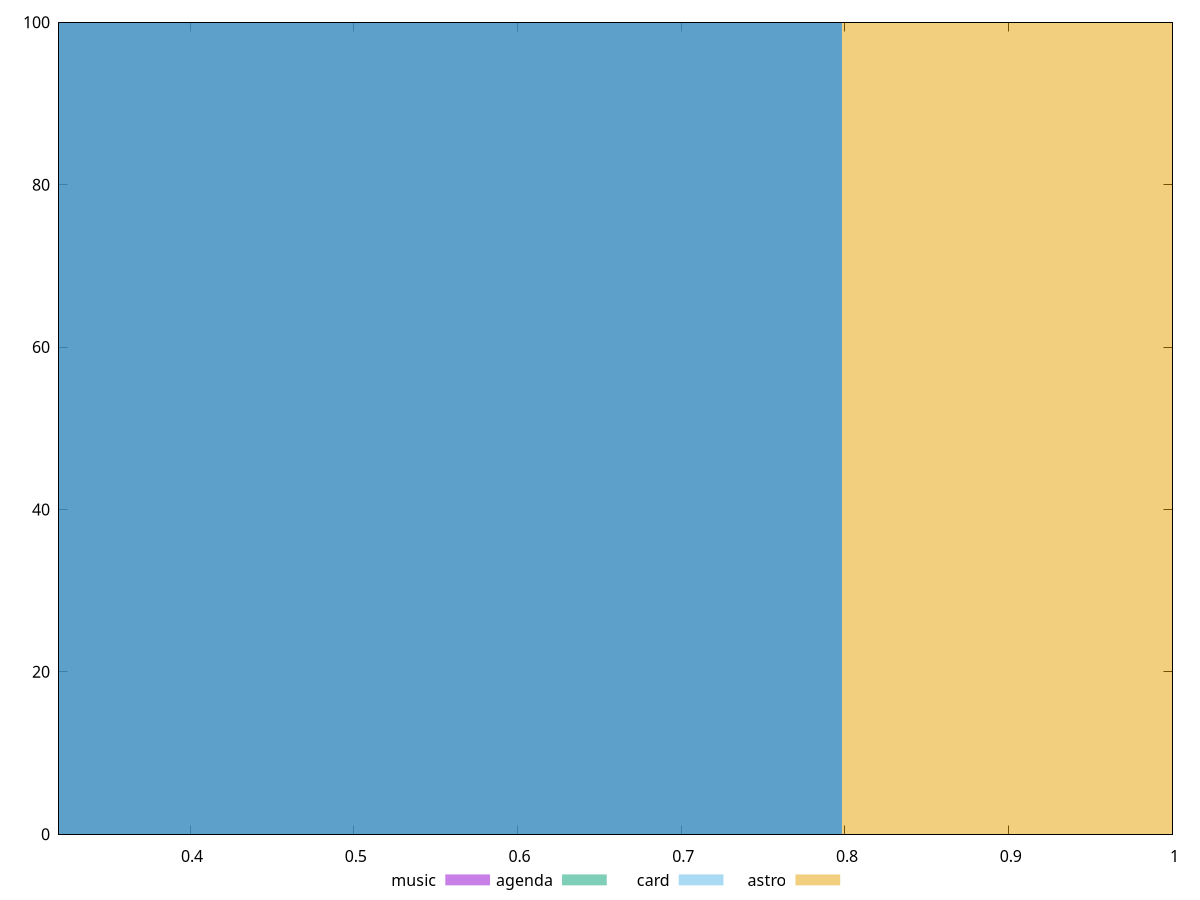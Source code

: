 reset

$music <<EOF
0.5320942221778329 100
EOF

$agenda <<EOF
0.5320942221778329 100
EOF

$card <<EOF
0.5320942221778329 100
EOF

$astro <<EOF
1.0641884443556657 100
EOF

set key outside below
set boxwidth 0.5320942221778329
set xrange [0.32:1]
set yrange [0:100]
set trange [0:100]
set style fill transparent solid 0.5 noborder
set terminal svg size 640, 520 enhanced background rgb 'white'
set output "reports/report_00028_2021-02-24T12-49-42.674Z/uses-rel-preload/comparison/histogram/all_score.svg"

plot $music title "music" with boxes, \
     $agenda title "agenda" with boxes, \
     $card title "card" with boxes, \
     $astro title "astro" with boxes

reset
